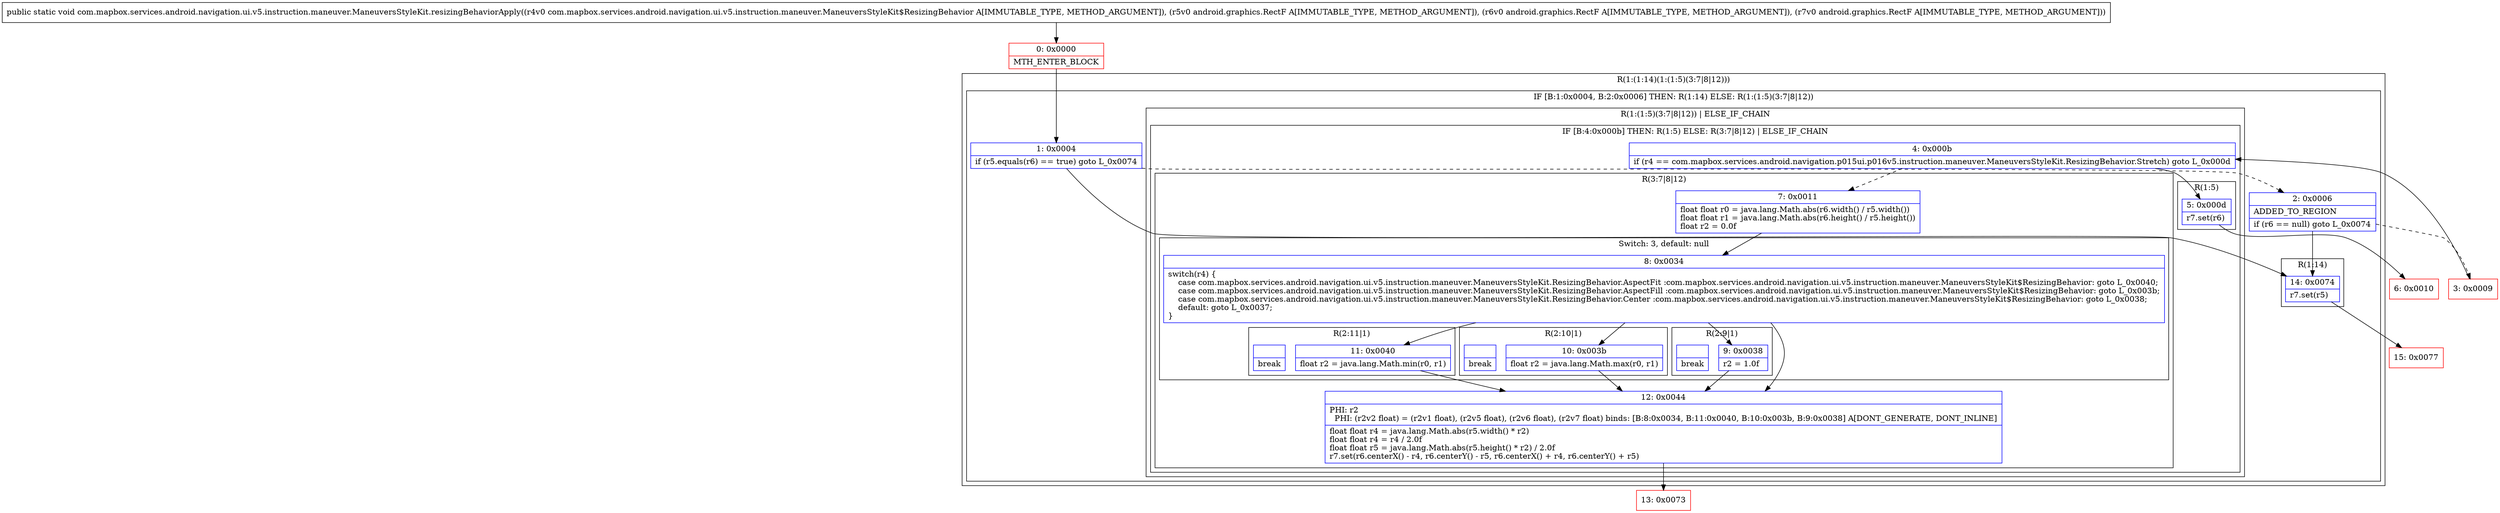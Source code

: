 digraph "CFG forcom.mapbox.services.android.navigation.ui.v5.instruction.maneuver.ManeuversStyleKit.resizingBehaviorApply(Lcom\/mapbox\/services\/android\/navigation\/ui\/v5\/instruction\/maneuver\/ManeuversStyleKit$ResizingBehavior;Landroid\/graphics\/RectF;Landroid\/graphics\/RectF;Landroid\/graphics\/RectF;)V" {
subgraph cluster_Region_682864846 {
label = "R(1:(1:14)(1:(1:5)(3:7|8|12)))";
node [shape=record,color=blue];
subgraph cluster_IfRegion_1701358310 {
label = "IF [B:1:0x0004, B:2:0x0006] THEN: R(1:14) ELSE: R(1:(1:5)(3:7|8|12))";
node [shape=record,color=blue];
Node_1 [shape=record,label="{1\:\ 0x0004|if (r5.equals(r6) == true) goto L_0x0074\l}"];
Node_2 [shape=record,label="{2\:\ 0x0006|ADDED_TO_REGION\l|if (r6 == null) goto L_0x0074\l}"];
subgraph cluster_Region_345726976 {
label = "R(1:14)";
node [shape=record,color=blue];
Node_14 [shape=record,label="{14\:\ 0x0074|r7.set(r5)\l}"];
}
subgraph cluster_Region_1609307634 {
label = "R(1:(1:5)(3:7|8|12)) | ELSE_IF_CHAIN\l";
node [shape=record,color=blue];
subgraph cluster_IfRegion_1785527041 {
label = "IF [B:4:0x000b] THEN: R(1:5) ELSE: R(3:7|8|12) | ELSE_IF_CHAIN\l";
node [shape=record,color=blue];
Node_4 [shape=record,label="{4\:\ 0x000b|if (r4 == com.mapbox.services.android.navigation.p015ui.p016v5.instruction.maneuver.ManeuversStyleKit.ResizingBehavior.Stretch) goto L_0x000d\l}"];
subgraph cluster_Region_1249071920 {
label = "R(1:5)";
node [shape=record,color=blue];
Node_5 [shape=record,label="{5\:\ 0x000d|r7.set(r6)\l}"];
}
subgraph cluster_Region_1430306580 {
label = "R(3:7|8|12)";
node [shape=record,color=blue];
Node_7 [shape=record,label="{7\:\ 0x0011|float float r0 = java.lang.Math.abs(r6.width() \/ r5.width())\lfloat float r1 = java.lang.Math.abs(r6.height() \/ r5.height())\lfloat r2 = 0.0f\l}"];
subgraph cluster_SwitchRegion_86483230 {
label = "Switch: 3, default: null";
node [shape=record,color=blue];
Node_8 [shape=record,label="{8\:\ 0x0034|switch(r4) \{\l    case com.mapbox.services.android.navigation.ui.v5.instruction.maneuver.ManeuversStyleKit.ResizingBehavior.AspectFit :com.mapbox.services.android.navigation.ui.v5.instruction.maneuver.ManeuversStyleKit$ResizingBehavior: goto L_0x0040;\l    case com.mapbox.services.android.navigation.ui.v5.instruction.maneuver.ManeuversStyleKit.ResizingBehavior.AspectFill :com.mapbox.services.android.navigation.ui.v5.instruction.maneuver.ManeuversStyleKit$ResizingBehavior: goto L_0x003b;\l    case com.mapbox.services.android.navigation.ui.v5.instruction.maneuver.ManeuversStyleKit.ResizingBehavior.Center :com.mapbox.services.android.navigation.ui.v5.instruction.maneuver.ManeuversStyleKit$ResizingBehavior: goto L_0x0038;\l    default: goto L_0x0037;\l\}\l}"];
subgraph cluster_Region_1068930615 {
label = "R(2:11|1)";
node [shape=record,color=blue];
Node_11 [shape=record,label="{11\:\ 0x0040|float r2 = java.lang.Math.min(r0, r1)\l}"];
Node_InsnContainer_987461581 [shape=record,label="{|break\l}"];
}
subgraph cluster_Region_1685357573 {
label = "R(2:10|1)";
node [shape=record,color=blue];
Node_10 [shape=record,label="{10\:\ 0x003b|float r2 = java.lang.Math.max(r0, r1)\l}"];
Node_InsnContainer_929183588 [shape=record,label="{|break\l}"];
}
subgraph cluster_Region_352078942 {
label = "R(2:9|1)";
node [shape=record,color=blue];
Node_9 [shape=record,label="{9\:\ 0x0038|r2 = 1.0f\l}"];
Node_InsnContainer_1733822571 [shape=record,label="{|break\l}"];
}
}
Node_12 [shape=record,label="{12\:\ 0x0044|PHI: r2 \l  PHI: (r2v2 float) = (r2v1 float), (r2v5 float), (r2v6 float), (r2v7 float) binds: [B:8:0x0034, B:11:0x0040, B:10:0x003b, B:9:0x0038] A[DONT_GENERATE, DONT_INLINE]\l|float float r4 = java.lang.Math.abs(r5.width() * r2)\lfloat float r4 = r4 \/ 2.0f\lfloat float r5 = java.lang.Math.abs(r5.height() * r2) \/ 2.0f\lr7.set(r6.centerX() \- r4, r6.centerY() \- r5, r6.centerX() + r4, r6.centerY() + r5)\l}"];
}
}
}
}
}
Node_0 [shape=record,color=red,label="{0\:\ 0x0000|MTH_ENTER_BLOCK\l}"];
Node_3 [shape=record,color=red,label="{3\:\ 0x0009}"];
Node_6 [shape=record,color=red,label="{6\:\ 0x0010}"];
Node_13 [shape=record,color=red,label="{13\:\ 0x0073}"];
Node_15 [shape=record,color=red,label="{15\:\ 0x0077}"];
MethodNode[shape=record,label="{public static void com.mapbox.services.android.navigation.ui.v5.instruction.maneuver.ManeuversStyleKit.resizingBehaviorApply((r4v0 com.mapbox.services.android.navigation.ui.v5.instruction.maneuver.ManeuversStyleKit$ResizingBehavior A[IMMUTABLE_TYPE, METHOD_ARGUMENT]), (r5v0 android.graphics.RectF A[IMMUTABLE_TYPE, METHOD_ARGUMENT]), (r6v0 android.graphics.RectF A[IMMUTABLE_TYPE, METHOD_ARGUMENT]), (r7v0 android.graphics.RectF A[IMMUTABLE_TYPE, METHOD_ARGUMENT])) }"];
MethodNode -> Node_0;
Node_1 -> Node_2[style=dashed];
Node_1 -> Node_14;
Node_2 -> Node_3[style=dashed];
Node_2 -> Node_14;
Node_14 -> Node_15;
Node_4 -> Node_5;
Node_4 -> Node_7[style=dashed];
Node_5 -> Node_6;
Node_7 -> Node_8;
Node_8 -> Node_9;
Node_8 -> Node_10;
Node_8 -> Node_11;
Node_8 -> Node_12;
Node_11 -> Node_12;
Node_10 -> Node_12;
Node_9 -> Node_12;
Node_12 -> Node_13;
Node_0 -> Node_1;
Node_3 -> Node_4;
}

